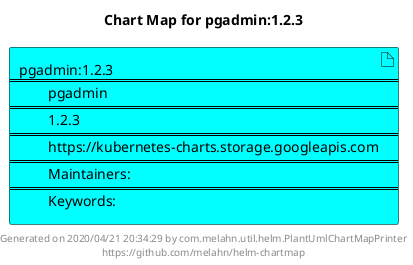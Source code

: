 @startuml
skinparam linetype ortho
skinparam backgroundColor white
skinparam usecaseBorderColor black
skinparam usecaseArrowColor LightSlateGray
skinparam artifactBorderColor black
skinparam artifactArrowColor LightSlateGray

title Chart Map for pgadmin:1.2.3

'There is one referenced Helm Chart
artifact "pgadmin:1.2.3\n====\n\tpgadmin\n====\n\t1.2.3\n====\n\thttps://kubernetes-charts.storage.googleapis.com\n====\n\tMaintainers: \n====\n\tKeywords: " as pgadmin_1_2_3 #Cyan

'There are 0 referenced Docker Images

'Chart Dependencies

center footer Generated on 2020/04/21 20:34:29 by com.melahn.util.helm.PlantUmlChartMapPrinter\nhttps://github.com/melahn/helm-chartmap
@enduml
